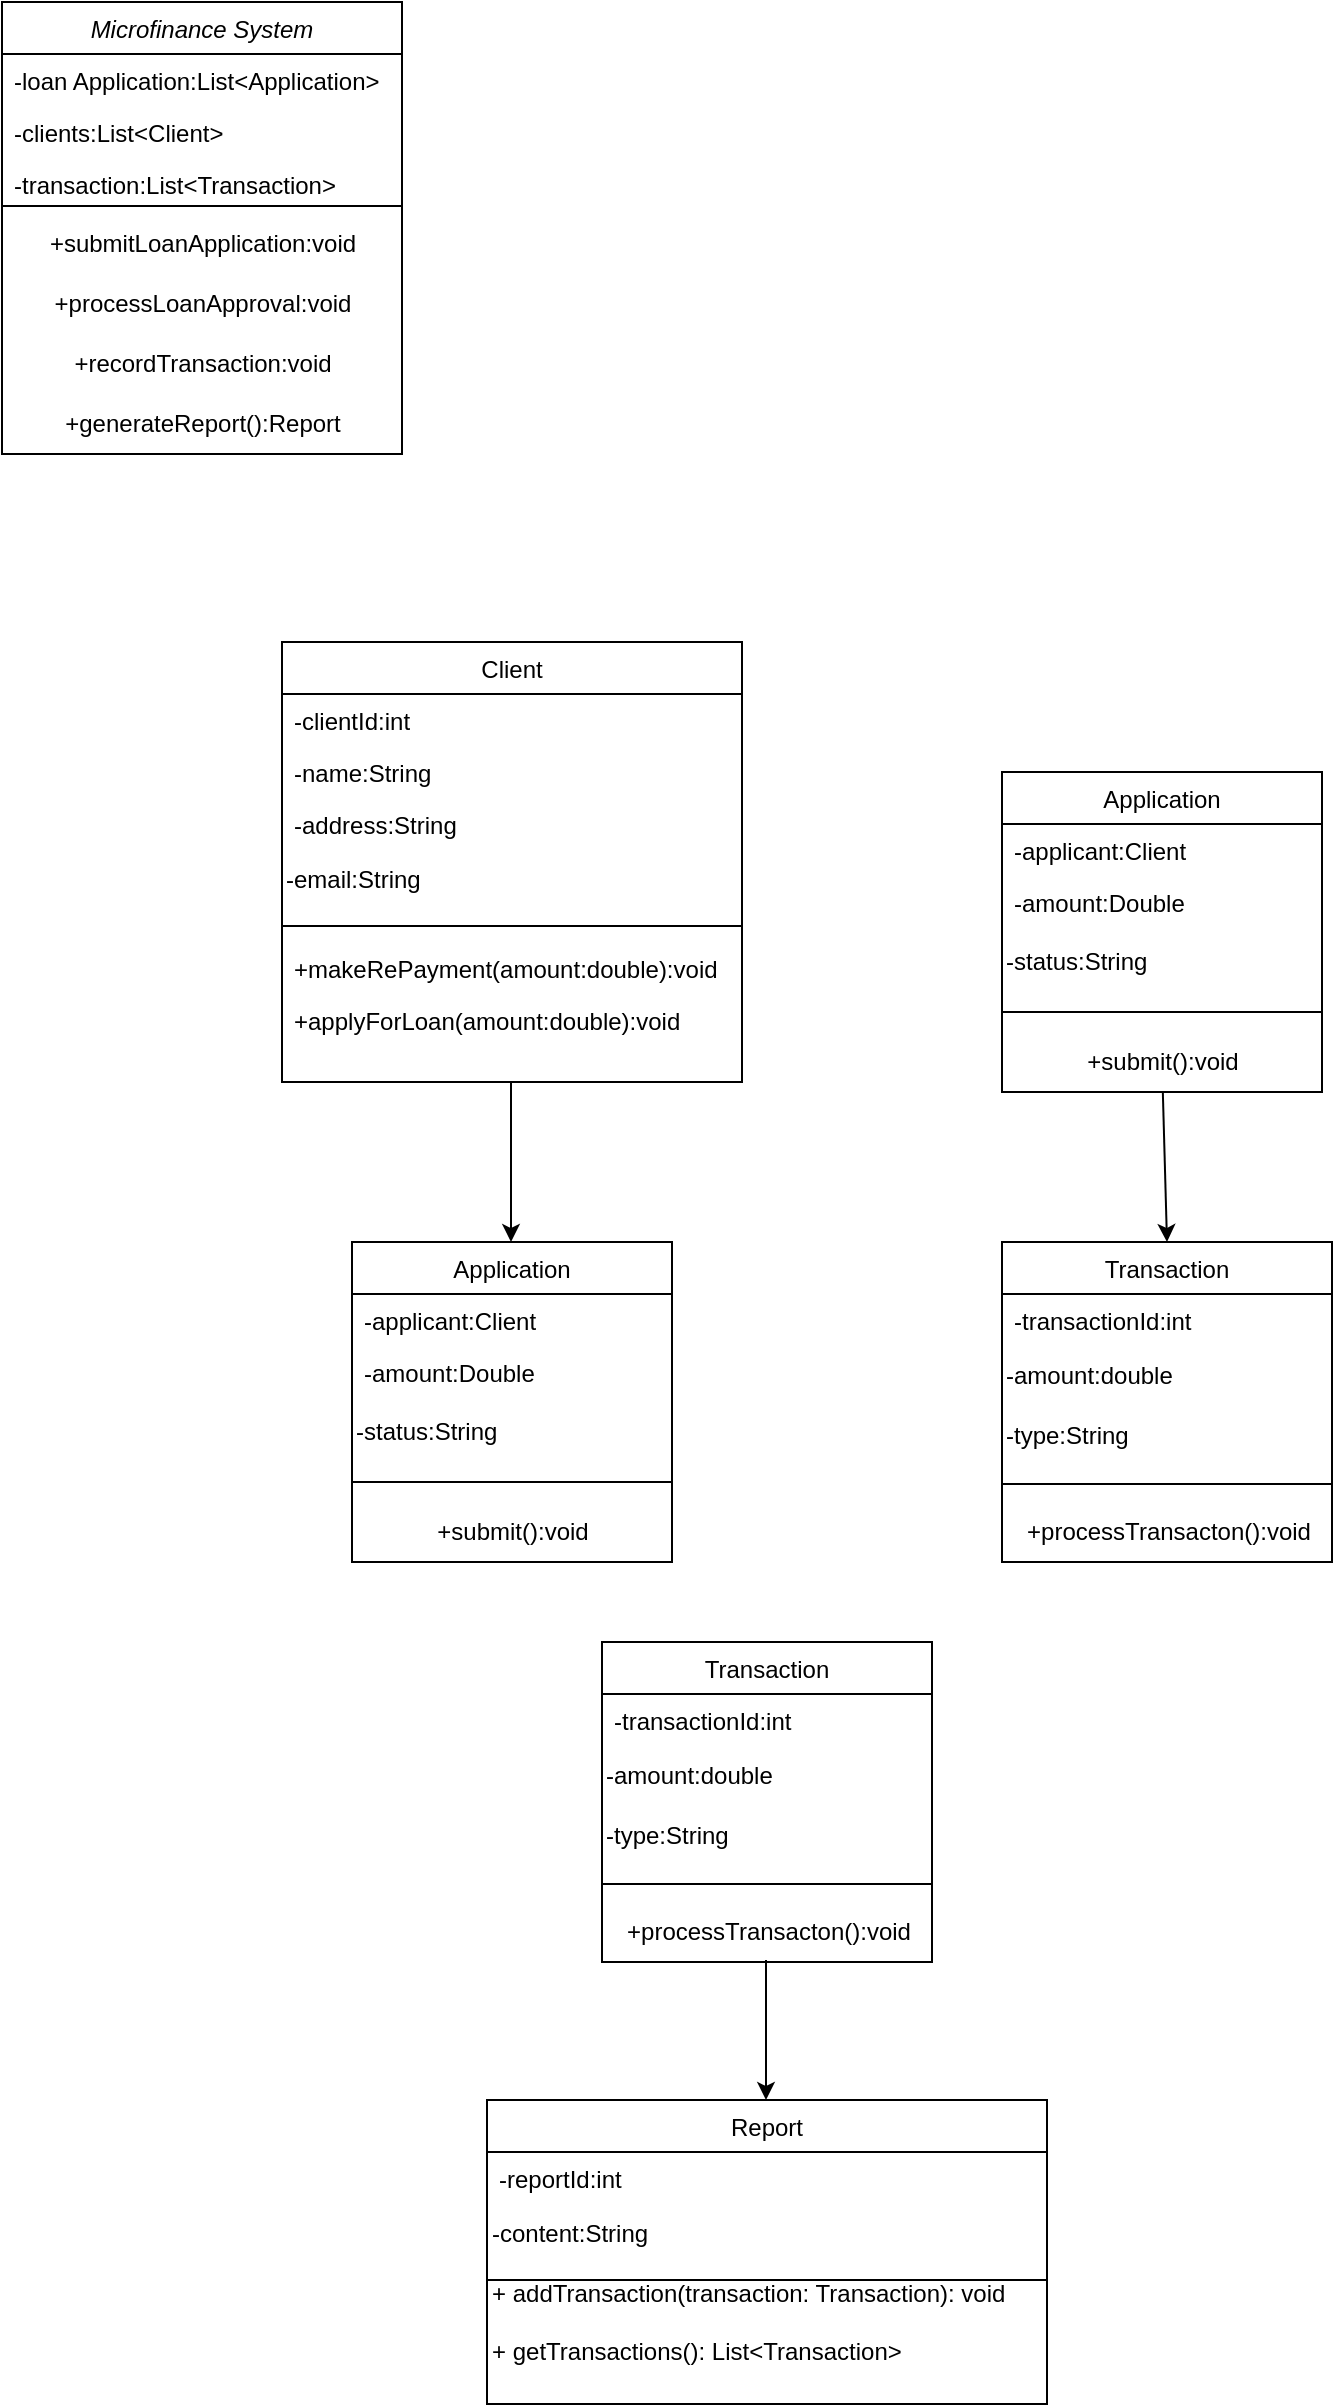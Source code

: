 <mxfile version="22.1.11" type="github">
  <diagram id="C5RBs43oDa-KdzZeNtuy" name="Page-1">
    <mxGraphModel dx="880" dy="468" grid="1" gridSize="10" guides="1" tooltips="1" connect="1" arrows="1" fold="1" page="1" pageScale="1" pageWidth="827" pageHeight="1169" math="0" shadow="0">
      <root>
        <mxCell id="WIyWlLk6GJQsqaUBKTNV-0" />
        <mxCell id="WIyWlLk6GJQsqaUBKTNV-1" parent="WIyWlLk6GJQsqaUBKTNV-0" />
        <mxCell id="zkfFHV4jXpPFQw0GAbJ--0" value="Microfinance System" style="swimlane;fontStyle=2;align=center;verticalAlign=top;childLayout=stackLayout;horizontal=1;startSize=26;horizontalStack=0;resizeParent=1;resizeLast=0;collapsible=1;marginBottom=0;rounded=0;shadow=0;strokeWidth=1;" parent="WIyWlLk6GJQsqaUBKTNV-1" vertex="1">
          <mxGeometry x="90" y="120" width="200" height="226" as="geometry">
            <mxRectangle x="230" y="140" width="160" height="26" as="alternateBounds" />
          </mxGeometry>
        </mxCell>
        <mxCell id="zkfFHV4jXpPFQw0GAbJ--1" value="-loan Application:List&lt;Application&gt;" style="text;align=left;verticalAlign=top;spacingLeft=4;spacingRight=4;overflow=hidden;rotatable=0;points=[[0,0.5],[1,0.5]];portConstraint=eastwest;" parent="zkfFHV4jXpPFQw0GAbJ--0" vertex="1">
          <mxGeometry y="26" width="200" height="26" as="geometry" />
        </mxCell>
        <mxCell id="zkfFHV4jXpPFQw0GAbJ--2" value="-clients:List&lt;Client&gt;&#xa;" style="text;align=left;verticalAlign=top;spacingLeft=4;spacingRight=4;overflow=hidden;rotatable=0;points=[[0,0.5],[1,0.5]];portConstraint=eastwest;rounded=0;shadow=0;html=0;" parent="zkfFHV4jXpPFQw0GAbJ--0" vertex="1">
          <mxGeometry y="52" width="200" height="26" as="geometry" />
        </mxCell>
        <mxCell id="zkfFHV4jXpPFQw0GAbJ--5" value="-transaction:List&lt;Transaction&gt;" style="text;align=left;verticalAlign=top;spacingLeft=4;spacingRight=4;overflow=hidden;rotatable=0;points=[[0,0.5],[1,0.5]];portConstraint=eastwest;" parent="zkfFHV4jXpPFQw0GAbJ--0" vertex="1">
          <mxGeometry y="78" width="200" height="20" as="geometry" />
        </mxCell>
        <mxCell id="zkfFHV4jXpPFQw0GAbJ--4" value="" style="line;html=1;strokeWidth=1;align=left;verticalAlign=middle;spacingTop=-1;spacingLeft=3;spacingRight=3;rotatable=0;labelPosition=right;points=[];portConstraint=eastwest;" parent="zkfFHV4jXpPFQw0GAbJ--0" vertex="1">
          <mxGeometry y="98" width="200" height="8" as="geometry" />
        </mxCell>
        <mxCell id="Xo4GX7K1pdXKpsVCS93Y-3" value="+submitLoanApplication:void" style="text;html=1;align=center;verticalAlign=middle;resizable=0;points=[];autosize=1;strokeColor=none;fillColor=none;" vertex="1" parent="zkfFHV4jXpPFQw0GAbJ--0">
          <mxGeometry y="106" width="200" height="30" as="geometry" />
        </mxCell>
        <mxCell id="Xo4GX7K1pdXKpsVCS93Y-5" value="+processLoanApproval:void" style="text;html=1;align=center;verticalAlign=middle;resizable=0;points=[];autosize=1;strokeColor=none;fillColor=none;" vertex="1" parent="zkfFHV4jXpPFQw0GAbJ--0">
          <mxGeometry y="136" width="200" height="30" as="geometry" />
        </mxCell>
        <mxCell id="Xo4GX7K1pdXKpsVCS93Y-7" value="+recordTransaction:void" style="text;html=1;align=center;verticalAlign=middle;resizable=0;points=[];autosize=1;strokeColor=none;fillColor=none;" vertex="1" parent="zkfFHV4jXpPFQw0GAbJ--0">
          <mxGeometry y="166" width="200" height="30" as="geometry" />
        </mxCell>
        <mxCell id="Xo4GX7K1pdXKpsVCS93Y-8" value="+generateReport():Report" style="text;html=1;align=center;verticalAlign=middle;resizable=0;points=[];autosize=1;strokeColor=none;fillColor=none;" vertex="1" parent="zkfFHV4jXpPFQw0GAbJ--0">
          <mxGeometry y="196" width="200" height="30" as="geometry" />
        </mxCell>
        <mxCell id="zkfFHV4jXpPFQw0GAbJ--6" value="Application" style="swimlane;fontStyle=0;align=center;verticalAlign=top;childLayout=stackLayout;horizontal=1;startSize=26;horizontalStack=0;resizeParent=1;resizeLast=0;collapsible=1;marginBottom=0;rounded=0;shadow=0;strokeWidth=1;" parent="WIyWlLk6GJQsqaUBKTNV-1" vertex="1">
          <mxGeometry x="265" y="740" width="160" height="160" as="geometry">
            <mxRectangle x="130" y="380" width="160" height="26" as="alternateBounds" />
          </mxGeometry>
        </mxCell>
        <mxCell id="zkfFHV4jXpPFQw0GAbJ--7" value="-applicant:Client" style="text;align=left;verticalAlign=top;spacingLeft=4;spacingRight=4;overflow=hidden;rotatable=0;points=[[0,0.5],[1,0.5]];portConstraint=eastwest;" parent="zkfFHV4jXpPFQw0GAbJ--6" vertex="1">
          <mxGeometry y="26" width="160" height="26" as="geometry" />
        </mxCell>
        <mxCell id="zkfFHV4jXpPFQw0GAbJ--8" value="-amount:Double" style="text;align=left;verticalAlign=top;spacingLeft=4;spacingRight=4;overflow=hidden;rotatable=0;points=[[0,0.5],[1,0.5]];portConstraint=eastwest;rounded=0;shadow=0;html=0;" parent="zkfFHV4jXpPFQw0GAbJ--6" vertex="1">
          <mxGeometry y="52" width="160" height="28" as="geometry" />
        </mxCell>
        <mxCell id="Xo4GX7K1pdXKpsVCS93Y-12" value="-status:String" style="text;html=1;align=left;verticalAlign=middle;resizable=0;points=[];autosize=1;strokeColor=none;fillColor=none;" vertex="1" parent="zkfFHV4jXpPFQw0GAbJ--6">
          <mxGeometry y="80" width="160" height="30" as="geometry" />
        </mxCell>
        <mxCell id="zkfFHV4jXpPFQw0GAbJ--9" value="" style="line;html=1;strokeWidth=1;align=left;verticalAlign=middle;spacingTop=-1;spacingLeft=3;spacingRight=3;rotatable=0;labelPosition=right;points=[];portConstraint=eastwest;" parent="zkfFHV4jXpPFQw0GAbJ--6" vertex="1">
          <mxGeometry y="110" width="160" height="20" as="geometry" />
        </mxCell>
        <mxCell id="Xo4GX7K1pdXKpsVCS93Y-11" value="+submit():void" style="text;html=1;align=center;verticalAlign=middle;resizable=0;points=[];autosize=1;strokeColor=none;fillColor=none;" vertex="1" parent="zkfFHV4jXpPFQw0GAbJ--6">
          <mxGeometry y="130" width="160" height="30" as="geometry" />
        </mxCell>
        <mxCell id="zkfFHV4jXpPFQw0GAbJ--13" value="Transaction" style="swimlane;fontStyle=0;align=center;verticalAlign=top;childLayout=stackLayout;horizontal=1;startSize=26;horizontalStack=0;resizeParent=1;resizeLast=0;collapsible=1;marginBottom=0;rounded=0;shadow=0;strokeWidth=1;" parent="WIyWlLk6GJQsqaUBKTNV-1" vertex="1">
          <mxGeometry x="590" y="740" width="165" height="160" as="geometry">
            <mxRectangle x="340" y="380" width="170" height="26" as="alternateBounds" />
          </mxGeometry>
        </mxCell>
        <mxCell id="zkfFHV4jXpPFQw0GAbJ--14" value="-transactionId:int&#xa;" style="text;align=left;verticalAlign=top;spacingLeft=4;spacingRight=4;overflow=hidden;rotatable=0;points=[[0,0.5],[1,0.5]];portConstraint=eastwest;" parent="zkfFHV4jXpPFQw0GAbJ--13" vertex="1">
          <mxGeometry y="26" width="165" height="26" as="geometry" />
        </mxCell>
        <mxCell id="Xo4GX7K1pdXKpsVCS93Y-16" value="-amount:double" style="text;html=1;align=left;verticalAlign=middle;resizable=0;points=[];autosize=1;strokeColor=none;fillColor=none;" vertex="1" parent="zkfFHV4jXpPFQw0GAbJ--13">
          <mxGeometry y="52" width="165" height="30" as="geometry" />
        </mxCell>
        <mxCell id="Xo4GX7K1pdXKpsVCS93Y-17" value="-type:String" style="text;html=1;align=left;verticalAlign=middle;resizable=0;points=[];autosize=1;strokeColor=none;fillColor=none;" vertex="1" parent="zkfFHV4jXpPFQw0GAbJ--13">
          <mxGeometry y="82" width="165" height="30" as="geometry" />
        </mxCell>
        <mxCell id="zkfFHV4jXpPFQw0GAbJ--15" value="" style="line;html=1;strokeWidth=1;align=left;verticalAlign=middle;spacingTop=-1;spacingLeft=3;spacingRight=3;rotatable=0;labelPosition=right;points=[];portConstraint=eastwest;" parent="zkfFHV4jXpPFQw0GAbJ--13" vertex="1">
          <mxGeometry y="112" width="165" height="18" as="geometry" />
        </mxCell>
        <mxCell id="Xo4GX7K1pdXKpsVCS93Y-18" value="+processTransacton():void" style="text;html=1;align=center;verticalAlign=middle;resizable=0;points=[];autosize=1;strokeColor=none;fillColor=none;" vertex="1" parent="zkfFHV4jXpPFQw0GAbJ--13">
          <mxGeometry y="130" width="165" height="30" as="geometry" />
        </mxCell>
        <mxCell id="zkfFHV4jXpPFQw0GAbJ--17" value="Client" style="swimlane;fontStyle=0;align=center;verticalAlign=top;childLayout=stackLayout;horizontal=1;startSize=26;horizontalStack=0;resizeParent=1;resizeLast=0;collapsible=1;marginBottom=0;rounded=0;shadow=0;strokeWidth=1;" parent="WIyWlLk6GJQsqaUBKTNV-1" vertex="1">
          <mxGeometry x="230" y="440" width="230" height="220" as="geometry">
            <mxRectangle x="550" y="140" width="160" height="26" as="alternateBounds" />
          </mxGeometry>
        </mxCell>
        <mxCell id="zkfFHV4jXpPFQw0GAbJ--18" value="-clientId:int" style="text;align=left;verticalAlign=top;spacingLeft=4;spacingRight=4;overflow=hidden;rotatable=0;points=[[0,0.5],[1,0.5]];portConstraint=eastwest;" parent="zkfFHV4jXpPFQw0GAbJ--17" vertex="1">
          <mxGeometry y="26" width="230" height="26" as="geometry" />
        </mxCell>
        <mxCell id="zkfFHV4jXpPFQw0GAbJ--19" value="-name:String" style="text;align=left;verticalAlign=top;spacingLeft=4;spacingRight=4;overflow=hidden;rotatable=0;points=[[0,0.5],[1,0.5]];portConstraint=eastwest;rounded=0;shadow=0;html=0;" parent="zkfFHV4jXpPFQw0GAbJ--17" vertex="1">
          <mxGeometry y="52" width="230" height="26" as="geometry" />
        </mxCell>
        <mxCell id="zkfFHV4jXpPFQw0GAbJ--20" value="-address:String" style="text;align=left;verticalAlign=top;spacingLeft=4;spacingRight=4;overflow=hidden;rotatable=0;points=[[0,0.5],[1,0.5]];portConstraint=eastwest;rounded=0;shadow=0;html=0;" parent="zkfFHV4jXpPFQw0GAbJ--17" vertex="1">
          <mxGeometry y="78" width="230" height="26" as="geometry" />
        </mxCell>
        <mxCell id="Xo4GX7K1pdXKpsVCS93Y-26" value="-email:String" style="text;html=1;align=left;verticalAlign=middle;resizable=0;points=[];autosize=1;strokeColor=none;fillColor=none;" vertex="1" parent="zkfFHV4jXpPFQw0GAbJ--17">
          <mxGeometry y="104" width="230" height="30" as="geometry" />
        </mxCell>
        <mxCell id="zkfFHV4jXpPFQw0GAbJ--23" value="" style="line;html=1;strokeWidth=1;align=left;verticalAlign=middle;spacingTop=-1;spacingLeft=3;spacingRight=3;rotatable=0;labelPosition=right;points=[];portConstraint=eastwest;" parent="zkfFHV4jXpPFQw0GAbJ--17" vertex="1">
          <mxGeometry y="134" width="230" height="16" as="geometry" />
        </mxCell>
        <mxCell id="zkfFHV4jXpPFQw0GAbJ--25" value="+makeRePayment(amount:double):void" style="text;align=left;verticalAlign=top;spacingLeft=4;spacingRight=4;overflow=hidden;rotatable=0;points=[[0,0.5],[1,0.5]];portConstraint=eastwest;" parent="zkfFHV4jXpPFQw0GAbJ--17" vertex="1">
          <mxGeometry y="150" width="230" height="26" as="geometry" />
        </mxCell>
        <mxCell id="zkfFHV4jXpPFQw0GAbJ--24" value="+applyForLoan(amount:double):void" style="text;align=left;verticalAlign=top;spacingLeft=4;spacingRight=4;overflow=hidden;rotatable=0;points=[[0,0.5],[1,0.5]];portConstraint=eastwest;" parent="zkfFHV4jXpPFQw0GAbJ--17" vertex="1">
          <mxGeometry y="176" width="230" height="26" as="geometry" />
        </mxCell>
        <mxCell id="Xo4GX7K1pdXKpsVCS93Y-13" value="Report" style="swimlane;fontStyle=0;align=center;verticalAlign=top;childLayout=stackLayout;horizontal=1;startSize=26;horizontalStack=0;resizeParent=1;resizeLast=0;collapsible=1;marginBottom=0;rounded=0;shadow=0;strokeWidth=1;" vertex="1" parent="WIyWlLk6GJQsqaUBKTNV-1">
          <mxGeometry x="332.5" y="1169" width="280" height="152" as="geometry">
            <mxRectangle x="340" y="380" width="170" height="26" as="alternateBounds" />
          </mxGeometry>
        </mxCell>
        <mxCell id="Xo4GX7K1pdXKpsVCS93Y-14" value="-reportId:int" style="text;align=left;verticalAlign=top;spacingLeft=4;spacingRight=4;overflow=hidden;rotatable=0;points=[[0,0.5],[1,0.5]];portConstraint=eastwest;" vertex="1" parent="Xo4GX7K1pdXKpsVCS93Y-13">
          <mxGeometry y="26" width="280" height="26" as="geometry" />
        </mxCell>
        <mxCell id="Xo4GX7K1pdXKpsVCS93Y-19" value="-content:String" style="text;html=1;align=left;verticalAlign=middle;resizable=0;points=[];autosize=1;strokeColor=none;fillColor=none;" vertex="1" parent="Xo4GX7K1pdXKpsVCS93Y-13">
          <mxGeometry y="52" width="280" height="30" as="geometry" />
        </mxCell>
        <mxCell id="Xo4GX7K1pdXKpsVCS93Y-20" value="" style="endArrow=none;html=1;rounded=0;" edge="1" parent="Xo4GX7K1pdXKpsVCS93Y-13">
          <mxGeometry width="50" height="50" relative="1" as="geometry">
            <mxPoint y="90" as="sourcePoint" />
            <mxPoint x="280" y="90" as="targetPoint" />
          </mxGeometry>
        </mxCell>
        <mxCell id="Xo4GX7K1pdXKpsVCS93Y-21" value="&lt;div style=&quot;&quot;&gt;+ addTransaction(transaction: Transaction): void&lt;br&gt;&lt;/div&gt;" style="text;html=1;align=left;verticalAlign=middle;resizable=0;points=[];autosize=1;strokeColor=none;fillColor=none;" vertex="1" parent="Xo4GX7K1pdXKpsVCS93Y-13">
          <mxGeometry y="82" width="280" height="30" as="geometry" />
        </mxCell>
        <mxCell id="Xo4GX7K1pdXKpsVCS93Y-25" value="+ getTransactions(): List&amp;lt;Transaction&amp;gt;" style="text;whiteSpace=wrap;html=1;" vertex="1" parent="Xo4GX7K1pdXKpsVCS93Y-13">
          <mxGeometry y="112" width="280" height="40" as="geometry" />
        </mxCell>
        <mxCell id="Xo4GX7K1pdXKpsVCS93Y-27" value="" style="endArrow=classic;html=1;rounded=0;" edge="1" parent="WIyWlLk6GJQsqaUBKTNV-1">
          <mxGeometry width="50" height="50" relative="1" as="geometry">
            <mxPoint x="344.5" y="660" as="sourcePoint" />
            <mxPoint x="344.5" y="740" as="targetPoint" />
          </mxGeometry>
        </mxCell>
        <mxCell id="Xo4GX7K1pdXKpsVCS93Y-28" value="Application" style="swimlane;fontStyle=0;align=center;verticalAlign=top;childLayout=stackLayout;horizontal=1;startSize=26;horizontalStack=0;resizeParent=1;resizeLast=0;collapsible=1;marginBottom=0;rounded=0;shadow=0;strokeWidth=1;" vertex="1" parent="WIyWlLk6GJQsqaUBKTNV-1">
          <mxGeometry x="590" y="505" width="160" height="160" as="geometry">
            <mxRectangle x="130" y="380" width="160" height="26" as="alternateBounds" />
          </mxGeometry>
        </mxCell>
        <mxCell id="Xo4GX7K1pdXKpsVCS93Y-29" value="-applicant:Client" style="text;align=left;verticalAlign=top;spacingLeft=4;spacingRight=4;overflow=hidden;rotatable=0;points=[[0,0.5],[1,0.5]];portConstraint=eastwest;" vertex="1" parent="Xo4GX7K1pdXKpsVCS93Y-28">
          <mxGeometry y="26" width="160" height="26" as="geometry" />
        </mxCell>
        <mxCell id="Xo4GX7K1pdXKpsVCS93Y-30" value="-amount:Double" style="text;align=left;verticalAlign=top;spacingLeft=4;spacingRight=4;overflow=hidden;rotatable=0;points=[[0,0.5],[1,0.5]];portConstraint=eastwest;rounded=0;shadow=0;html=0;" vertex="1" parent="Xo4GX7K1pdXKpsVCS93Y-28">
          <mxGeometry y="52" width="160" height="28" as="geometry" />
        </mxCell>
        <mxCell id="Xo4GX7K1pdXKpsVCS93Y-31" value="-status:String" style="text;html=1;align=left;verticalAlign=middle;resizable=0;points=[];autosize=1;strokeColor=none;fillColor=none;" vertex="1" parent="Xo4GX7K1pdXKpsVCS93Y-28">
          <mxGeometry y="80" width="160" height="30" as="geometry" />
        </mxCell>
        <mxCell id="Xo4GX7K1pdXKpsVCS93Y-32" value="" style="line;html=1;strokeWidth=1;align=left;verticalAlign=middle;spacingTop=-1;spacingLeft=3;spacingRight=3;rotatable=0;labelPosition=right;points=[];portConstraint=eastwest;" vertex="1" parent="Xo4GX7K1pdXKpsVCS93Y-28">
          <mxGeometry y="110" width="160" height="20" as="geometry" />
        </mxCell>
        <mxCell id="Xo4GX7K1pdXKpsVCS93Y-33" value="+submit():void" style="text;html=1;align=center;verticalAlign=middle;resizable=0;points=[];autosize=1;strokeColor=none;fillColor=none;" vertex="1" parent="Xo4GX7K1pdXKpsVCS93Y-28">
          <mxGeometry y="130" width="160" height="30" as="geometry" />
        </mxCell>
        <mxCell id="Xo4GX7K1pdXKpsVCS93Y-34" value="" style="endArrow=classic;html=1;rounded=0;entryX=0.5;entryY=0;entryDx=0;entryDy=0;" edge="1" parent="WIyWlLk6GJQsqaUBKTNV-1" source="Xo4GX7K1pdXKpsVCS93Y-33" target="zkfFHV4jXpPFQw0GAbJ--13">
          <mxGeometry width="50" height="50" relative="1" as="geometry">
            <mxPoint x="660" y="665" as="sourcePoint" />
            <mxPoint x="680" y="755" as="targetPoint" />
          </mxGeometry>
        </mxCell>
        <mxCell id="Xo4GX7K1pdXKpsVCS93Y-35" value="Transaction" style="swimlane;fontStyle=0;align=center;verticalAlign=top;childLayout=stackLayout;horizontal=1;startSize=26;horizontalStack=0;resizeParent=1;resizeLast=0;collapsible=1;marginBottom=0;rounded=0;shadow=0;strokeWidth=1;" vertex="1" parent="WIyWlLk6GJQsqaUBKTNV-1">
          <mxGeometry x="390" y="940" width="165" height="160" as="geometry">
            <mxRectangle x="340" y="380" width="170" height="26" as="alternateBounds" />
          </mxGeometry>
        </mxCell>
        <mxCell id="Xo4GX7K1pdXKpsVCS93Y-36" value="-transactionId:int&#xa;" style="text;align=left;verticalAlign=top;spacingLeft=4;spacingRight=4;overflow=hidden;rotatable=0;points=[[0,0.5],[1,0.5]];portConstraint=eastwest;" vertex="1" parent="Xo4GX7K1pdXKpsVCS93Y-35">
          <mxGeometry y="26" width="165" height="26" as="geometry" />
        </mxCell>
        <mxCell id="Xo4GX7K1pdXKpsVCS93Y-37" value="-amount:double" style="text;html=1;align=left;verticalAlign=middle;resizable=0;points=[];autosize=1;strokeColor=none;fillColor=none;" vertex="1" parent="Xo4GX7K1pdXKpsVCS93Y-35">
          <mxGeometry y="52" width="165" height="30" as="geometry" />
        </mxCell>
        <mxCell id="Xo4GX7K1pdXKpsVCS93Y-38" value="-type:String" style="text;html=1;align=left;verticalAlign=middle;resizable=0;points=[];autosize=1;strokeColor=none;fillColor=none;" vertex="1" parent="Xo4GX7K1pdXKpsVCS93Y-35">
          <mxGeometry y="82" width="165" height="30" as="geometry" />
        </mxCell>
        <mxCell id="Xo4GX7K1pdXKpsVCS93Y-39" value="" style="line;html=1;strokeWidth=1;align=left;verticalAlign=middle;spacingTop=-1;spacingLeft=3;spacingRight=3;rotatable=0;labelPosition=right;points=[];portConstraint=eastwest;" vertex="1" parent="Xo4GX7K1pdXKpsVCS93Y-35">
          <mxGeometry y="112" width="165" height="18" as="geometry" />
        </mxCell>
        <mxCell id="Xo4GX7K1pdXKpsVCS93Y-40" value="+processTransacton():void" style="text;html=1;align=center;verticalAlign=middle;resizable=0;points=[];autosize=1;strokeColor=none;fillColor=none;" vertex="1" parent="Xo4GX7K1pdXKpsVCS93Y-35">
          <mxGeometry y="130" width="165" height="30" as="geometry" />
        </mxCell>
        <mxCell id="Xo4GX7K1pdXKpsVCS93Y-41" value="" style="endArrow=classic;html=1;rounded=0;" edge="1" parent="WIyWlLk6GJQsqaUBKTNV-1">
          <mxGeometry width="50" height="50" relative="1" as="geometry">
            <mxPoint x="472" y="1099" as="sourcePoint" />
            <mxPoint x="472" y="1169" as="targetPoint" />
          </mxGeometry>
        </mxCell>
      </root>
    </mxGraphModel>
  </diagram>
</mxfile>
